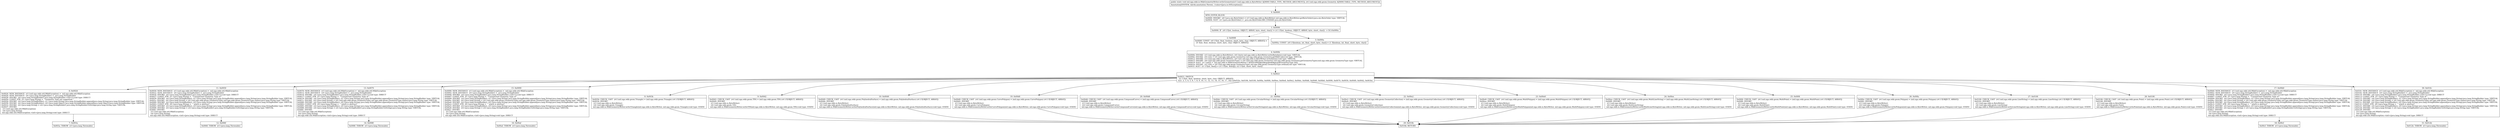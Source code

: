 digraph "CFG formil.nga.wkb.io.WkbGeometryWriter.writeGeometry(Lmil\/nga\/wkb\/io\/ByteWriter;Lmil\/nga\/wkb\/geom\/Geometry;)V" {
Node_0 [shape=record,label="{0\:\ 0x0000|MTH_ENTER_BLOCK\l|0x0000: INVOKE  (r0 I:java.nio.ByteOrder) = (r3 I:mil.nga.wkb.io.ByteWriter) mil.nga.wkb.io.ByteWriter.getByteOrder():java.nio.ByteOrder type: VIRTUAL \l0x0004: SGET  (r1 I:java.nio.ByteOrder) =  java.nio.ByteOrder.BIG_ENDIAN java.nio.ByteOrder \l}"];
Node_1 [shape=record,label="{1\:\ 0x0006|0x0006: IF  (r0 I:?[int, boolean, OBJECT, ARRAY, byte, short, char]) != (r1 I:?[int, boolean, OBJECT, ARRAY, byte, short, char])  \-\> B:3:0x000a \l}"];
Node_2 [shape=record,label="{2\:\ 0x0008|0x0008: CONST  (r0 I:?[int, float, boolean, short, byte, char, OBJECT, ARRAY]) = \l  (0 ?[int, float, boolean, short, byte, char, OBJECT, ARRAY])\l \l}"];
Node_3 [shape=record,label="{3\:\ 0x000a|0x000a: CONST  (r0 I:?[boolean, int, float, short, byte, char]) = (1 ?[boolean, int, float, short, byte, char]) \l}"];
Node_4 [shape=record,label="{4\:\ 0x000b|0x000b: INVOKE  (r3 I:mil.nga.wkb.io.ByteWriter), (r0 I:byte) mil.nga.wkb.io.ByteWriter.writeByte(byte):void type: VIRTUAL \l0x000e: INVOKE  (r0 I:int) = (r4 I:mil.nga.wkb.geom.Geometry) mil.nga.wkb.geom.Geometry.getWkbCode():int type: VIRTUAL \l0x0012: INVOKE  (r3 I:mil.nga.wkb.io.ByteWriter), (r0 I:int) mil.nga.wkb.io.ByteWriter.writeInt(int):void type: VIRTUAL \l0x0015: INVOKE  (r0 I:mil.nga.wkb.geom.GeometryType) = (r4 I:mil.nga.wkb.geom.Geometry) mil.nga.wkb.geom.Geometry.getGeometryType():mil.nga.wkb.geom.GeometryType type: VIRTUAL \l0x0019: SGET  (r1 I:int[]) =  mil.nga.wkb.io.WkbGeometryWriter.1.$SwitchMap$mil$nga$wkb$geom$GeometryType int[] \l0x001b: INVOKE  (r2 I:int) = (r0 I:mil.nga.wkb.geom.GeometryType) mil.nga.wkb.geom.GeometryType.ordinal():int type: VIRTUAL \l0x001f: AGET  (r1 I:?[int, float]) = (r1 I:?[int, float][]), (r2 I:?[int, short, byte, char]) \l}"];
Node_5 [shape=record,label="{5\:\ 0x0021|0x0021: SWITCH  \l  (r1 I:?[int, float, boolean, short, byte, char, OBJECT, ARRAY])\l k:[1, 2, 3, 4, 5, 6, 7, 8, 9, 10, 11, 12, 13, 14, 15, 16, 17, 18] t:[0x010c, 0x0106, 0x0100, 0x00fa, 0x00f4, 0x00ee, 0x00e8, 0x00e2, 0x00dc, 0x00d6, 0x00d0, 0x00b0, 0x0090, 0x0070, 0x0050, 0x0049, 0x0042, 0x003b] \l}"];
Node_6 [shape=record,label="{6\:\ 0x0024|0x0024: NEW_INSTANCE  (r3 I:mil.nga.wkb.util.WkbException) =  mil.nga.wkb.util.WkbException \l0x0026: NEW_INSTANCE  (r4 I:java.lang.StringBuilder) =  java.lang.StringBuilder \l0x0028: INVOKE  (r4 I:java.lang.StringBuilder) java.lang.StringBuilder.\<init\>():void type: DIRECT \l0x002b: CONST_STR  (r1 I:java.lang.String) =  \"Geometry Type not supported: \" \l0x002d: INVOKE  (r4 I:java.lang.StringBuilder), (r1 I:java.lang.String) java.lang.StringBuilder.append(java.lang.String):java.lang.StringBuilder type: VIRTUAL \l0x0030: INVOKE  (r4 I:java.lang.StringBuilder), (r0 I:java.lang.Object) java.lang.StringBuilder.append(java.lang.Object):java.lang.StringBuilder type: VIRTUAL \l0x0033: INVOKE  (r4 I:java.lang.String) = (r4 I:java.lang.StringBuilder) java.lang.StringBuilder.toString():java.lang.String type: VIRTUAL \l0x0037: INVOKE  \l  (r3 I:mil.nga.wkb.util.WkbException)\l  (r4 I:java.lang.String)\l mil.nga.wkb.util.WkbException.\<init\>(java.lang.String):void type: DIRECT \l}"];
Node_7 [shape=record,label="{7\:\ 0x003a|0x003a: THROW  (r3 I:java.lang.Throwable) \l}"];
Node_8 [shape=record,label="{8\:\ 0x003b|0x003b: CHECK_CAST  (r4 I:mil.nga.wkb.geom.Triangle) = (mil.nga.wkb.geom.Triangle) (r4 I:?[OBJECT, ARRAY]) \l0x003d: INVOKE  \l  (r3 I:mil.nga.wkb.io.ByteWriter)\l  (r4 I:mil.nga.wkb.geom.Triangle)\l mil.nga.wkb.io.WkbGeometryWriter.writeTriangle(mil.nga.wkb.io.ByteWriter, mil.nga.wkb.geom.Triangle):void type: STATIC \l}"];
Node_9 [shape=record,label="{9\:\ 0x0042|0x0042: CHECK_CAST  (r4 I:mil.nga.wkb.geom.TIN) = (mil.nga.wkb.geom.TIN) (r4 I:?[OBJECT, ARRAY]) \l0x0044: INVOKE  \l  (r3 I:mil.nga.wkb.io.ByteWriter)\l  (r4 I:mil.nga.wkb.geom.TIN)\l mil.nga.wkb.io.WkbGeometryWriter.writeTIN(mil.nga.wkb.io.ByteWriter, mil.nga.wkb.geom.TIN):void type: STATIC \l}"];
Node_10 [shape=record,label="{10\:\ 0x0049|0x0049: CHECK_CAST  (r4 I:mil.nga.wkb.geom.PolyhedralSurface) = (mil.nga.wkb.geom.PolyhedralSurface) (r4 I:?[OBJECT, ARRAY]) \l0x004b: INVOKE  \l  (r3 I:mil.nga.wkb.io.ByteWriter)\l  (r4 I:mil.nga.wkb.geom.PolyhedralSurface)\l mil.nga.wkb.io.WkbGeometryWriter.writePolyhedralSurface(mil.nga.wkb.io.ByteWriter, mil.nga.wkb.geom.PolyhedralSurface):void type: STATIC \l}"];
Node_11 [shape=record,label="{11\:\ 0x0050|0x0050: NEW_INSTANCE  (r3 I:mil.nga.wkb.util.WkbException) =  mil.nga.wkb.util.WkbException \l0x0052: NEW_INSTANCE  (r4 I:java.lang.StringBuilder) =  java.lang.StringBuilder \l0x0054: INVOKE  (r4 I:java.lang.StringBuilder) java.lang.StringBuilder.\<init\>():void type: DIRECT \l0x0057: CONST_STR  (r1 I:java.lang.String) =  \"Unexpected Geometry Type of \" \l0x0059: INVOKE  (r4 I:java.lang.StringBuilder), (r1 I:java.lang.String) java.lang.StringBuilder.append(java.lang.String):java.lang.StringBuilder type: VIRTUAL \l0x005c: INVOKE  (r0 I:java.lang.String) = (r0 I:mil.nga.wkb.geom.GeometryType) mil.nga.wkb.geom.GeometryType.name():java.lang.String type: VIRTUAL \l0x0060: INVOKE  (r4 I:java.lang.StringBuilder), (r0 I:java.lang.String) java.lang.StringBuilder.append(java.lang.String):java.lang.StringBuilder type: VIRTUAL \l0x0063: CONST_STR  (r0 I:java.lang.String) =  \" which is abstract\" \l0x0065: INVOKE  (r4 I:java.lang.StringBuilder), (r0 I:java.lang.String) java.lang.StringBuilder.append(java.lang.String):java.lang.StringBuilder type: VIRTUAL \l0x0068: INVOKE  (r4 I:java.lang.String) = (r4 I:java.lang.StringBuilder) java.lang.StringBuilder.toString():java.lang.String type: VIRTUAL \l0x006c: INVOKE  \l  (r3 I:mil.nga.wkb.util.WkbException)\l  (r4 I:java.lang.String)\l mil.nga.wkb.util.WkbException.\<init\>(java.lang.String):void type: DIRECT \l}"];
Node_12 [shape=record,label="{12\:\ 0x006f|0x006f: THROW  (r3 I:java.lang.Throwable) \l}"];
Node_13 [shape=record,label="{13\:\ 0x0070|0x0070: NEW_INSTANCE  (r3 I:mil.nga.wkb.util.WkbException) =  mil.nga.wkb.util.WkbException \l0x0072: NEW_INSTANCE  (r4 I:java.lang.StringBuilder) =  java.lang.StringBuilder \l0x0074: INVOKE  (r4 I:java.lang.StringBuilder) java.lang.StringBuilder.\<init\>():void type: DIRECT \l0x0077: CONST_STR  (r1 I:java.lang.String) =  \"Unexpected Geometry Type of \" \l0x0079: INVOKE  (r4 I:java.lang.StringBuilder), (r1 I:java.lang.String) java.lang.StringBuilder.append(java.lang.String):java.lang.StringBuilder type: VIRTUAL \l0x007c: INVOKE  (r0 I:java.lang.String) = (r0 I:mil.nga.wkb.geom.GeometryType) mil.nga.wkb.geom.GeometryType.name():java.lang.String type: VIRTUAL \l0x0080: INVOKE  (r4 I:java.lang.StringBuilder), (r0 I:java.lang.String) java.lang.StringBuilder.append(java.lang.String):java.lang.StringBuilder type: VIRTUAL \l0x0083: CONST_STR  (r0 I:java.lang.String) =  \" which is abstract\" \l0x0085: INVOKE  (r4 I:java.lang.StringBuilder), (r0 I:java.lang.String) java.lang.StringBuilder.append(java.lang.String):java.lang.StringBuilder type: VIRTUAL \l0x0088: INVOKE  (r4 I:java.lang.String) = (r4 I:java.lang.StringBuilder) java.lang.StringBuilder.toString():java.lang.String type: VIRTUAL \l0x008c: INVOKE  \l  (r3 I:mil.nga.wkb.util.WkbException)\l  (r4 I:java.lang.String)\l mil.nga.wkb.util.WkbException.\<init\>(java.lang.String):void type: DIRECT \l}"];
Node_14 [shape=record,label="{14\:\ 0x008f|0x008f: THROW  (r3 I:java.lang.Throwable) \l}"];
Node_15 [shape=record,label="{15\:\ 0x0090|0x0090: NEW_INSTANCE  (r3 I:mil.nga.wkb.util.WkbException) =  mil.nga.wkb.util.WkbException \l0x0092: NEW_INSTANCE  (r4 I:java.lang.StringBuilder) =  java.lang.StringBuilder \l0x0094: INVOKE  (r4 I:java.lang.StringBuilder) java.lang.StringBuilder.\<init\>():void type: DIRECT \l0x0097: CONST_STR  (r1 I:java.lang.String) =  \"Unexpected Geometry Type of \" \l0x0099: INVOKE  (r4 I:java.lang.StringBuilder), (r1 I:java.lang.String) java.lang.StringBuilder.append(java.lang.String):java.lang.StringBuilder type: VIRTUAL \l0x009c: INVOKE  (r0 I:java.lang.String) = (r0 I:mil.nga.wkb.geom.GeometryType) mil.nga.wkb.geom.GeometryType.name():java.lang.String type: VIRTUAL \l0x00a0: INVOKE  (r4 I:java.lang.StringBuilder), (r0 I:java.lang.String) java.lang.StringBuilder.append(java.lang.String):java.lang.StringBuilder type: VIRTUAL \l0x00a3: CONST_STR  (r0 I:java.lang.String) =  \" which is abstract\" \l0x00a5: INVOKE  (r4 I:java.lang.StringBuilder), (r0 I:java.lang.String) java.lang.StringBuilder.append(java.lang.String):java.lang.StringBuilder type: VIRTUAL \l0x00a8: INVOKE  (r4 I:java.lang.String) = (r4 I:java.lang.StringBuilder) java.lang.StringBuilder.toString():java.lang.String type: VIRTUAL \l0x00ac: INVOKE  \l  (r3 I:mil.nga.wkb.util.WkbException)\l  (r4 I:java.lang.String)\l mil.nga.wkb.util.WkbException.\<init\>(java.lang.String):void type: DIRECT \l}"];
Node_16 [shape=record,label="{16\:\ 0x00af|0x00af: THROW  (r3 I:java.lang.Throwable) \l}"];
Node_17 [shape=record,label="{17\:\ 0x00b0|0x00b0: NEW_INSTANCE  (r3 I:mil.nga.wkb.util.WkbException) =  mil.nga.wkb.util.WkbException \l0x00b2: NEW_INSTANCE  (r4 I:java.lang.StringBuilder) =  java.lang.StringBuilder \l0x00b4: INVOKE  (r4 I:java.lang.StringBuilder) java.lang.StringBuilder.\<init\>():void type: DIRECT \l0x00b7: CONST_STR  (r1 I:java.lang.String) =  \"Unexpected Geometry Type of \" \l0x00b9: INVOKE  (r4 I:java.lang.StringBuilder), (r1 I:java.lang.String) java.lang.StringBuilder.append(java.lang.String):java.lang.StringBuilder type: VIRTUAL \l0x00bc: INVOKE  (r0 I:java.lang.String) = (r0 I:mil.nga.wkb.geom.GeometryType) mil.nga.wkb.geom.GeometryType.name():java.lang.String type: VIRTUAL \l0x00c0: INVOKE  (r4 I:java.lang.StringBuilder), (r0 I:java.lang.String) java.lang.StringBuilder.append(java.lang.String):java.lang.StringBuilder type: VIRTUAL \l0x00c3: CONST_STR  (r0 I:java.lang.String) =  \" which is abstract\" \l0x00c5: INVOKE  (r4 I:java.lang.StringBuilder), (r0 I:java.lang.String) java.lang.StringBuilder.append(java.lang.String):java.lang.StringBuilder type: VIRTUAL \l0x00c8: INVOKE  (r4 I:java.lang.String) = (r4 I:java.lang.StringBuilder) java.lang.StringBuilder.toString():java.lang.String type: VIRTUAL \l0x00cc: INVOKE  \l  (r3 I:mil.nga.wkb.util.WkbException)\l  (r4 I:java.lang.String)\l mil.nga.wkb.util.WkbException.\<init\>(java.lang.String):void type: DIRECT \l}"];
Node_18 [shape=record,label="{18\:\ 0x00cf|0x00cf: THROW  (r3 I:java.lang.Throwable) \l}"];
Node_19 [shape=record,label="{19\:\ 0x00d0|0x00d0: CHECK_CAST  (r4 I:mil.nga.wkb.geom.CurvePolygon) = (mil.nga.wkb.geom.CurvePolygon) (r4 I:?[OBJECT, ARRAY]) \l0x00d2: INVOKE  \l  (r3 I:mil.nga.wkb.io.ByteWriter)\l  (r4 I:mil.nga.wkb.geom.CurvePolygon)\l mil.nga.wkb.io.WkbGeometryWriter.writeCurvePolygon(mil.nga.wkb.io.ByteWriter, mil.nga.wkb.geom.CurvePolygon):void type: STATIC \l}"];
Node_20 [shape=record,label="{20\:\ 0x00d6|0x00d6: CHECK_CAST  (r4 I:mil.nga.wkb.geom.CompoundCurve) = (mil.nga.wkb.geom.CompoundCurve) (r4 I:?[OBJECT, ARRAY]) \l0x00d8: INVOKE  \l  (r3 I:mil.nga.wkb.io.ByteWriter)\l  (r4 I:mil.nga.wkb.geom.CompoundCurve)\l mil.nga.wkb.io.WkbGeometryWriter.writeCompoundCurve(mil.nga.wkb.io.ByteWriter, mil.nga.wkb.geom.CompoundCurve):void type: STATIC \l}"];
Node_21 [shape=record,label="{21\:\ 0x00dc|0x00dc: CHECK_CAST  (r4 I:mil.nga.wkb.geom.CircularString) = (mil.nga.wkb.geom.CircularString) (r4 I:?[OBJECT, ARRAY]) \l0x00de: INVOKE  \l  (r3 I:mil.nga.wkb.io.ByteWriter)\l  (r4 I:mil.nga.wkb.geom.CircularString)\l mil.nga.wkb.io.WkbGeometryWriter.writeCircularString(mil.nga.wkb.io.ByteWriter, mil.nga.wkb.geom.CircularString):void type: STATIC \l}"];
Node_22 [shape=record,label="{22\:\ 0x00e2|0x00e2: CHECK_CAST  (r4 I:mil.nga.wkb.geom.GeometryCollection) = (mil.nga.wkb.geom.GeometryCollection) (r4 I:?[OBJECT, ARRAY]) \l0x00e4: INVOKE  \l  (r3 I:mil.nga.wkb.io.ByteWriter)\l  (r4 I:mil.nga.wkb.geom.GeometryCollection)\l mil.nga.wkb.io.WkbGeometryWriter.writeGeometryCollection(mil.nga.wkb.io.ByteWriter, mil.nga.wkb.geom.GeometryCollection):void type: STATIC \l}"];
Node_23 [shape=record,label="{23\:\ 0x00e8|0x00e8: CHECK_CAST  (r4 I:mil.nga.wkb.geom.MultiPolygon) = (mil.nga.wkb.geom.MultiPolygon) (r4 I:?[OBJECT, ARRAY]) \l0x00ea: INVOKE  \l  (r3 I:mil.nga.wkb.io.ByteWriter)\l  (r4 I:mil.nga.wkb.geom.MultiPolygon)\l mil.nga.wkb.io.WkbGeometryWriter.writeMultiPolygon(mil.nga.wkb.io.ByteWriter, mil.nga.wkb.geom.MultiPolygon):void type: STATIC \l}"];
Node_24 [shape=record,label="{24\:\ 0x00ee|0x00ee: CHECK_CAST  (r4 I:mil.nga.wkb.geom.MultiLineString) = (mil.nga.wkb.geom.MultiLineString) (r4 I:?[OBJECT, ARRAY]) \l0x00f0: INVOKE  \l  (r3 I:mil.nga.wkb.io.ByteWriter)\l  (r4 I:mil.nga.wkb.geom.MultiLineString)\l mil.nga.wkb.io.WkbGeometryWriter.writeMultiLineString(mil.nga.wkb.io.ByteWriter, mil.nga.wkb.geom.MultiLineString):void type: STATIC \l}"];
Node_25 [shape=record,label="{25\:\ 0x00f4|0x00f4: CHECK_CAST  (r4 I:mil.nga.wkb.geom.MultiPoint) = (mil.nga.wkb.geom.MultiPoint) (r4 I:?[OBJECT, ARRAY]) \l0x00f6: INVOKE  \l  (r3 I:mil.nga.wkb.io.ByteWriter)\l  (r4 I:mil.nga.wkb.geom.MultiPoint)\l mil.nga.wkb.io.WkbGeometryWriter.writeMultiPoint(mil.nga.wkb.io.ByteWriter, mil.nga.wkb.geom.MultiPoint):void type: STATIC \l}"];
Node_26 [shape=record,label="{26\:\ 0x00fa|0x00fa: CHECK_CAST  (r4 I:mil.nga.wkb.geom.Polygon) = (mil.nga.wkb.geom.Polygon) (r4 I:?[OBJECT, ARRAY]) \l0x00fc: INVOKE  \l  (r3 I:mil.nga.wkb.io.ByteWriter)\l  (r4 I:mil.nga.wkb.geom.Polygon)\l mil.nga.wkb.io.WkbGeometryWriter.writePolygon(mil.nga.wkb.io.ByteWriter, mil.nga.wkb.geom.Polygon):void type: STATIC \l}"];
Node_27 [shape=record,label="{27\:\ 0x0100|0x0100: CHECK_CAST  (r4 I:mil.nga.wkb.geom.LineString) = (mil.nga.wkb.geom.LineString) (r4 I:?[OBJECT, ARRAY]) \l0x0102: INVOKE  \l  (r3 I:mil.nga.wkb.io.ByteWriter)\l  (r4 I:mil.nga.wkb.geom.LineString)\l mil.nga.wkb.io.WkbGeometryWriter.writeLineString(mil.nga.wkb.io.ByteWriter, mil.nga.wkb.geom.LineString):void type: STATIC \l}"];
Node_28 [shape=record,label="{28\:\ 0x0106|0x0106: CHECK_CAST  (r4 I:mil.nga.wkb.geom.Point) = (mil.nga.wkb.geom.Point) (r4 I:?[OBJECT, ARRAY]) \l0x0108: INVOKE  \l  (r3 I:mil.nga.wkb.io.ByteWriter)\l  (r4 I:mil.nga.wkb.geom.Point)\l mil.nga.wkb.io.WkbGeometryWriter.writePoint(mil.nga.wkb.io.ByteWriter, mil.nga.wkb.geom.Point):void type: STATIC \l}"];
Node_29 [shape=record,label="{29\:\ 0x010b|0x010b: RETURN   \l}"];
Node_30 [shape=record,label="{30\:\ 0x010c|0x010c: NEW_INSTANCE  (r3 I:mil.nga.wkb.util.WkbException) =  mil.nga.wkb.util.WkbException \l0x010e: NEW_INSTANCE  (r4 I:java.lang.StringBuilder) =  java.lang.StringBuilder \l0x0110: INVOKE  (r4 I:java.lang.StringBuilder) java.lang.StringBuilder.\<init\>():void type: DIRECT \l0x0113: CONST_STR  (r1 I:java.lang.String) =  \"Unexpected Geometry Type of \" \l0x0115: INVOKE  (r4 I:java.lang.StringBuilder), (r1 I:java.lang.String) java.lang.StringBuilder.append(java.lang.String):java.lang.StringBuilder type: VIRTUAL \l0x0118: INVOKE  (r0 I:java.lang.String) = (r0 I:mil.nga.wkb.geom.GeometryType) mil.nga.wkb.geom.GeometryType.name():java.lang.String type: VIRTUAL \l0x011c: INVOKE  (r4 I:java.lang.StringBuilder), (r0 I:java.lang.String) java.lang.StringBuilder.append(java.lang.String):java.lang.StringBuilder type: VIRTUAL \l0x011f: CONST_STR  (r0 I:java.lang.String) =  \" which is abstract\" \l0x0121: INVOKE  (r4 I:java.lang.StringBuilder), (r0 I:java.lang.String) java.lang.StringBuilder.append(java.lang.String):java.lang.StringBuilder type: VIRTUAL \l0x0124: INVOKE  (r4 I:java.lang.String) = (r4 I:java.lang.StringBuilder) java.lang.StringBuilder.toString():java.lang.String type: VIRTUAL \l0x0128: INVOKE  \l  (r3 I:mil.nga.wkb.util.WkbException)\l  (r4 I:java.lang.String)\l mil.nga.wkb.util.WkbException.\<init\>(java.lang.String):void type: DIRECT \l}"];
Node_31 [shape=record,label="{31\:\ 0x012b|0x012b: THROW  (r3 I:java.lang.Throwable) \l}"];
MethodNode[shape=record,label="{public static void mil.nga.wkb.io.WkbGeometryWriter.writeGeometry((r3 I:mil.nga.wkb.io.ByteWriter A[IMMUTABLE_TYPE, METHOD_ARGUMENT]), (r4 I:mil.nga.wkb.geom.Geometry A[IMMUTABLE_TYPE, METHOD_ARGUMENT]))  | Annotation[SYSTEM, dalvik.annotation.Throws, \{value=[java.io.IOException]\}]\l}"];
MethodNode -> Node_0;
Node_0 -> Node_1;
Node_1 -> Node_2[style=dashed];
Node_1 -> Node_3;
Node_2 -> Node_4;
Node_3 -> Node_4;
Node_4 -> Node_5;
Node_5 -> Node_6;
Node_5 -> Node_8;
Node_5 -> Node_9;
Node_5 -> Node_10;
Node_5 -> Node_11;
Node_5 -> Node_13;
Node_5 -> Node_15;
Node_5 -> Node_17;
Node_5 -> Node_19;
Node_5 -> Node_20;
Node_5 -> Node_21;
Node_5 -> Node_22;
Node_5 -> Node_23;
Node_5 -> Node_24;
Node_5 -> Node_25;
Node_5 -> Node_26;
Node_5 -> Node_27;
Node_5 -> Node_28;
Node_5 -> Node_30;
Node_6 -> Node_7;
Node_8 -> Node_29;
Node_9 -> Node_29;
Node_10 -> Node_29;
Node_11 -> Node_12;
Node_13 -> Node_14;
Node_15 -> Node_16;
Node_17 -> Node_18;
Node_19 -> Node_29;
Node_20 -> Node_29;
Node_21 -> Node_29;
Node_22 -> Node_29;
Node_23 -> Node_29;
Node_24 -> Node_29;
Node_25 -> Node_29;
Node_26 -> Node_29;
Node_27 -> Node_29;
Node_28 -> Node_29;
Node_30 -> Node_31;
}

